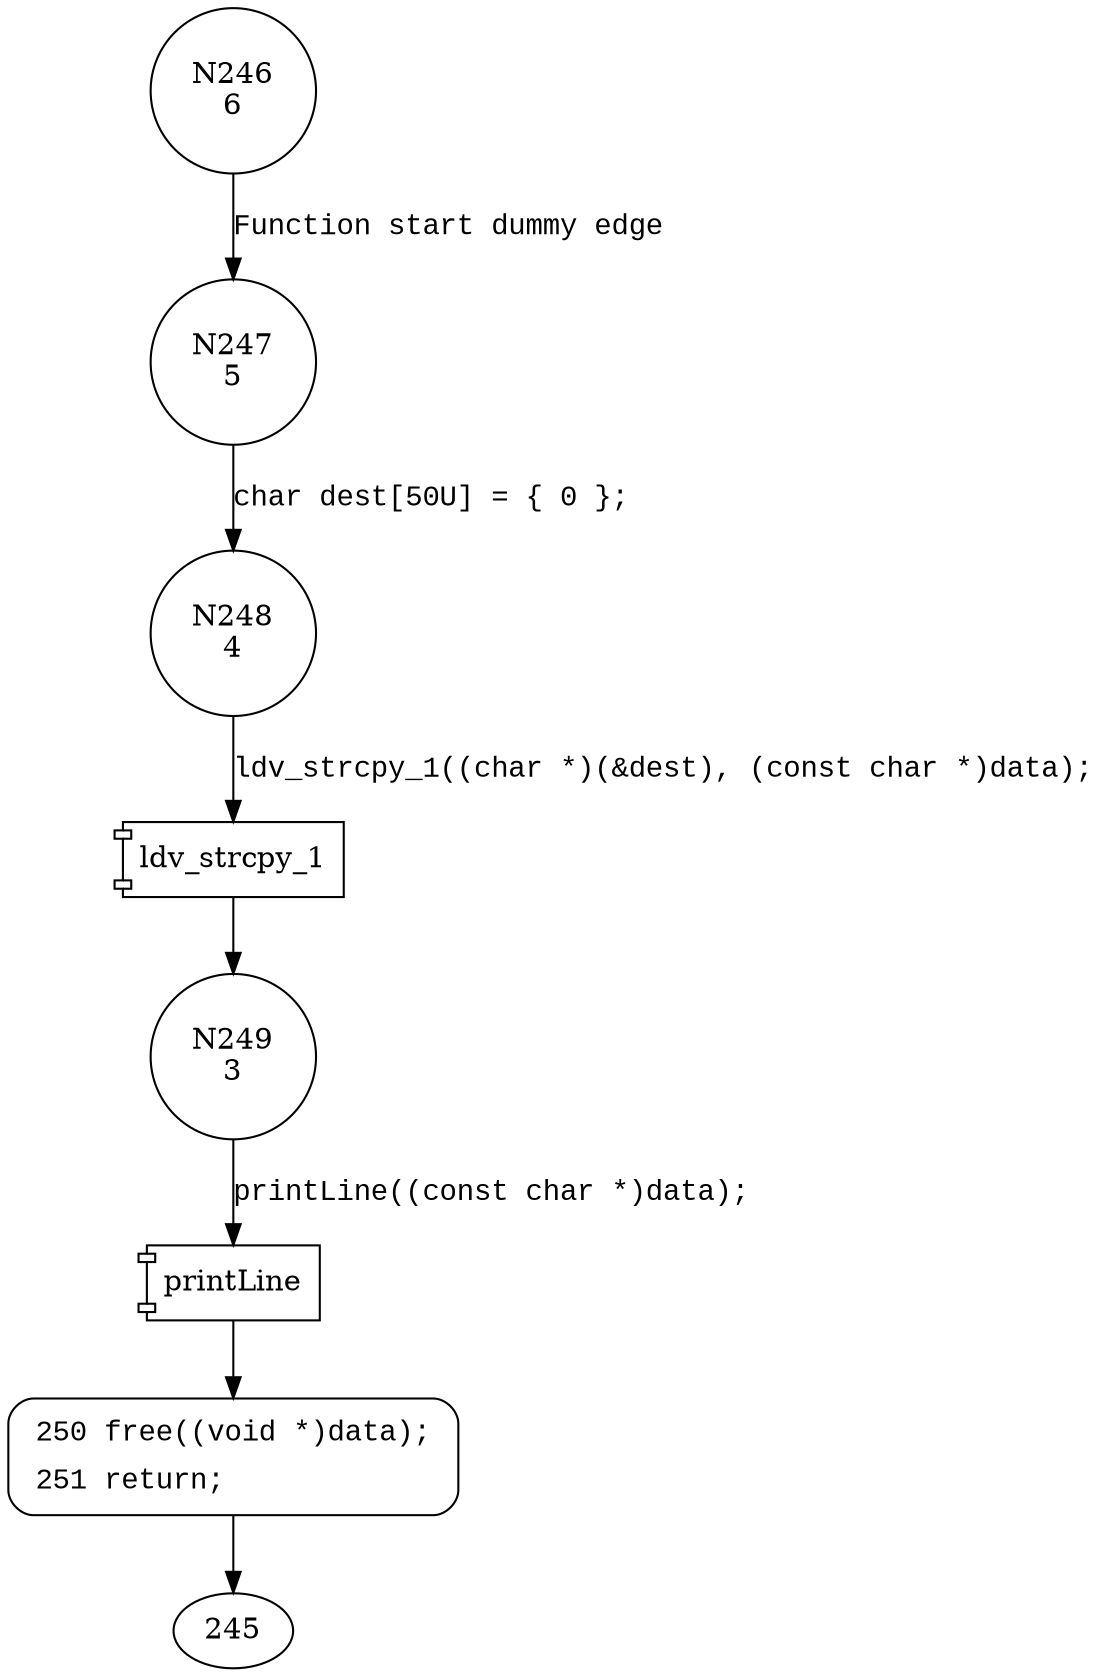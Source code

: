 digraph CWE122_Heap_Based_Buffer_Overflow__c_src_char_cpy_54e_badSink {
246 [shape="circle" label="N246\n6"]
247 [shape="circle" label="N247\n5"]
248 [shape="circle" label="N248\n4"]
249 [shape="circle" label="N249\n3"]
250 [shape="circle" label="N250\n2"]
250 [style="filled,bold" penwidth="1" fillcolor="white" fontname="Courier New" shape="Mrecord" label=<<table border="0" cellborder="0" cellpadding="3" bgcolor="white"><tr><td align="right">250</td><td align="left">free((void *)data);</td></tr><tr><td align="right">251</td><td align="left">return;</td></tr></table>>]
250 -> 245[label=""]
246 -> 247 [label="Function start dummy edge" fontname="Courier New"]
100040 [shape="component" label="ldv_strcpy_1"]
248 -> 100040 [label="ldv_strcpy_1((char *)(&dest), (const char *)data);" fontname="Courier New"]
100040 -> 249 [label="" fontname="Courier New"]
100041 [shape="component" label="printLine"]
249 -> 100041 [label="printLine((const char *)data);" fontname="Courier New"]
100041 -> 250 [label="" fontname="Courier New"]
247 -> 248 [label="char dest[50U] = { 0 };" fontname="Courier New"]
}